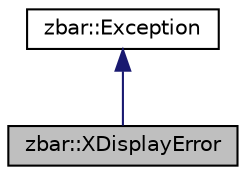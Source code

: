 digraph G
{
  edge [fontname="Helvetica",fontsize="10",labelfontname="Helvetica",labelfontsize="10"];
  node [fontname="Helvetica",fontsize="10",shape=record];
  Node1 [label="zbar::XDisplayError",height=0.2,width=0.4,color="black", fillcolor="grey75", style="filled" fontcolor="black"];
  Node2 -> Node1 [dir=back,color="midnightblue",fontsize="10",style="solid"];
  Node2 [label="zbar::Exception",height=0.2,width=0.4,color="black", fillcolor="white", style="filled",URL="$classzbar_1_1_exception.html",tooltip="base class for exceptions defined by this API."];
}
